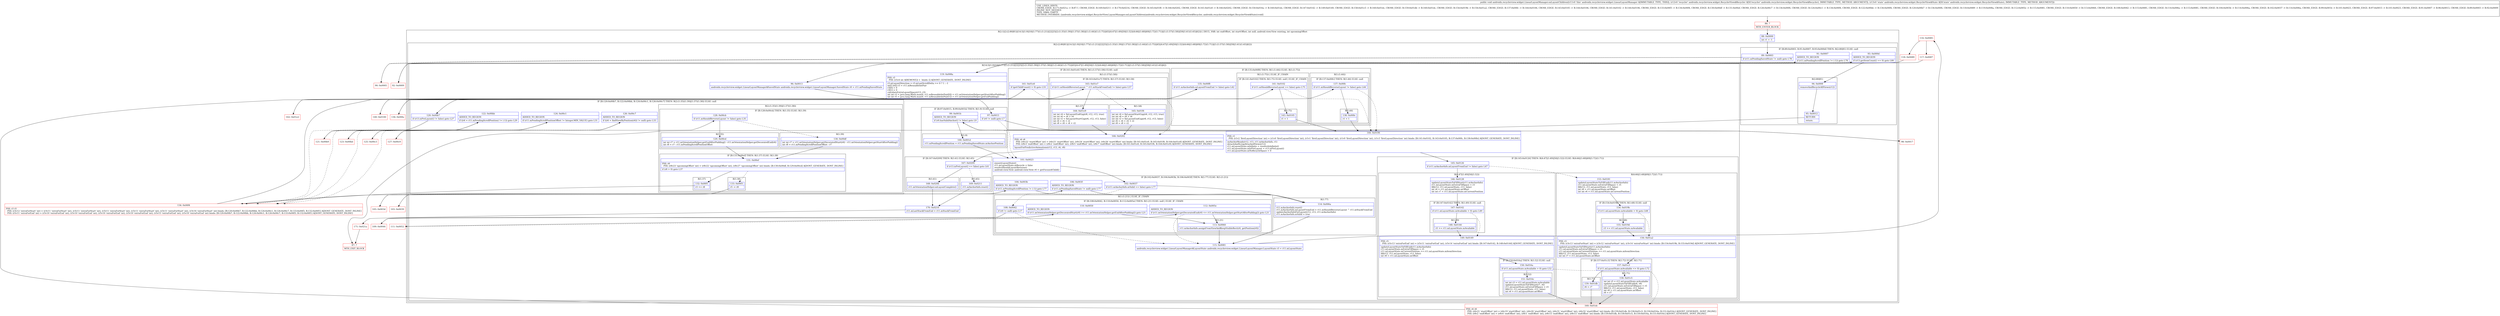 digraph "CFG forandroidx.recyclerview.widget.LinearLayoutManager.onLayoutChildren(Landroidx\/recyclerview\/widget\/RecyclerView$Recycler;Landroidx\/recyclerview\/widget\/RecyclerView$State;)V" {
subgraph cluster_Region_1024539770 {
label = "R(2:1|(2:(2:80|81)|(14:5|(1:9)|10|(1:77)(1:(1:21))|22|25|(2:(1:35)(1:39)|(1:37)(1:38))|(1:(1:44))(1:(1:75))|45|(4:47|(1:49)|50|(1:52))(4:66|(1:68)|69|(1:72)(1:71))|(1:(1:57)(1:58))|59|(1:61)(1:65)|62))) | DECL_VAR: int endOffset, int startOffset, int null, android.view.View existing, int upcomingOffset\l";
node [shape=record,color=blue];
Node_88 [shape=record,label="{88\:\ 0x0000|int r1 = \-1\l}"];
subgraph cluster_Region_1774307465 {
label = "R(2:(2:80|81)|(14:5|(1:9)|10|(1:77)(1:(1:21))|22|25|(2:(1:35)(1:39)|(1:37)(1:38))|(1:(1:44))(1:(1:75))|45|(4:47|(1:49)|50|(1:52))(4:66|(1:68)|69|(1:72)(1:71))|(1:(1:57)(1:58))|59|(1:61)(1:65)|62))";
node [shape=record,color=blue];
subgraph cluster_IfRegion_276696838 {
label = "IF [B:89:0x0003, B:91:0x0007, B:93:0x000d] THEN: R(2:80|81) ELSE: null";
node [shape=record,color=blue];
Node_89 [shape=record,label="{89\:\ 0x0003|if (r11.mPendingSavedState != null) goto L78\l}"];
Node_91 [shape=record,label="{91\:\ 0x0007|ADDED_TO_REGION\l|if (r11.mPendingScrollPosition != (\-1)) goto L78\l}"];
Node_93 [shape=record,label="{93\:\ 0x000d|ADDED_TO_REGION\l|if (r13.getItemCount() == 0) goto L80\l}"];
subgraph cluster_Region_324484435 {
label = "R(2:80|81)";
node [shape=record,color=blue];
Node_94 [shape=record,label="{94\:\ 0x000f|removeAndRecycleAllViews(r12)\l}"];
Node_95 [shape=record,label="{95\:\ 0x0012|RETURN\l|return\l}"];
}
}
subgraph cluster_Region_1996390846 {
label = "R(14:5|(1:9)|10|(1:77)(1:(1:21))|22|25|(2:(1:35)(1:39)|(1:37)(1:38))|(1:(1:44))(1:(1:75))|45|(4:47|(1:49)|50|(1:52))(4:66|(1:68)|69|(1:72)(1:71))|(1:(1:57)(1:58))|59|(1:61)(1:65)|62)";
node [shape=record,color=blue];
Node_96 [shape=record,label="{96\:\ 0x0013|androidx.recyclerview.widget.LinearLayoutManager$SavedState androidx.recyclerview.widget.LinearLayoutManager.SavedState r0 = r11.mPendingSavedState\l}"];
subgraph cluster_IfRegion_1110999543 {
label = "IF [B:97:0x0015, B:99:0x001b] THEN: R(1:9) ELSE: null";
node [shape=record,color=blue];
Node_97 [shape=record,label="{97\:\ 0x0015|if (r0 != null) goto L7\l}"];
Node_99 [shape=record,label="{99\:\ 0x001b|ADDED_TO_REGION\l|if (r0.hasValidAnchor() != false) goto L9\l}"];
subgraph cluster_Region_1171143763 {
label = "R(1:9)";
node [shape=record,color=blue];
Node_100 [shape=record,label="{100\:\ 0x001d|r11.mPendingScrollPosition = r11.mPendingSavedState.mAnchorPosition\l}"];
}
}
Node_101 [shape=record,label="{101\:\ 0x0023|ensureLayoutState()\lr11.mLayoutState.mRecycle = false\lresolveShouldLayoutReverse()\landroid.view.View android.view.View r0 = getFocusedChild()\l}"];
subgraph cluster_IfRegion_573321699 {
label = "IF [B:102:0x0037, B:104:0x003b, B:106:0x003f] THEN: R(1:77) ELSE: R(1:(1:21))";
node [shape=record,color=blue];
Node_102 [shape=record,label="{102\:\ 0x0037|if (r11.mAnchorInfo.mValid == false) goto L77\l}"];
Node_104 [shape=record,label="{104\:\ 0x003b|ADDED_TO_REGION\l|if (r11.mPendingScrollPosition != (\-1)) goto L77\l}"];
Node_106 [shape=record,label="{106\:\ 0x003f|ADDED_TO_REGION\l|if (r11.mPendingSavedState != null) goto L77\l}"];
subgraph cluster_Region_1120537759 {
label = "R(1:77)";
node [shape=record,color=blue];
Node_114 [shape=record,label="{114\:\ 0x006a|r11.mAnchorInfo.reset()\lr11.mAnchorInfo.mLayoutFromEnd = r11.mShouldReverseLayout ^ r11.mStackFromEnd\lupdateAnchorInfoForLayout(r12, r13, r11.mAnchorInfo)\lr11.mAnchorInfo.mValid = true\l}"];
}
subgraph cluster_Region_1759317040 {
label = "R(1:(1:21)) | ELSE_IF_CHAIN\l";
node [shape=record,color=blue];
subgraph cluster_IfRegion_1032581318 {
label = "IF [B:108:0x0042, B:110:0x0050, B:112:0x005e] THEN: R(1:21) ELSE: null | ELSE_IF_CHAIN\l";
node [shape=record,color=blue];
Node_108 [shape=record,label="{108\:\ 0x0042|if (r0 != null) goto L17\l}"];
Node_110 [shape=record,label="{110\:\ 0x0050|ADDED_TO_REGION\l|if (r11.mOrientationHelper.getDecoratedStart(r0) \>= r11.mOrientationHelper.getEndAfterPadding()) goto L21\l}"];
Node_112 [shape=record,label="{112\:\ 0x005e|ADDED_TO_REGION\l|if (r11.mOrientationHelper.getDecoratedEnd(r0) \<= r11.mOrientationHelper.getStartAfterPadding()) goto L21\l}"];
subgraph cluster_Region_1646146652 {
label = "R(1:21)";
node [shape=record,color=blue];
Node_113 [shape=record,label="{113\:\ 0x0060|r11.mAnchorInfo.assignFromViewAndKeepVisibleRect(r0, getPosition(r0))\l}"];
}
}
}
}
Node_115 [shape=record,label="{115\:\ 0x0081|androidx.recyclerview.widget.LinearLayoutManager$LayoutState androidx.recyclerview.widget.LinearLayoutManager.LayoutState r3 = r11.mLayoutState\l}"];
Node_119 [shape=record,label="{119\:\ 0x008a|PHI: r5 \l  PHI: (r5v4 int A[REMOVE]) =  binds: [] A[DONT_GENERATE, DONT_INLINE]\l|r3.mLayoutDirection = r3.mLastScrollDelta \>= 0 ? 1 : \-1\lint[] int[] r3 = r11.mReusableIntPair\lr3[0] = 0\lr3[1] = 0\lcalculateExtraLayoutSpace(r13, r3)\lint int r3 = java.lang.Math.max(0, r11.mReusableIntPair[0]) + r11.mOrientationHelper.getStartAfterPadding()\lint int r5 = java.lang.Math.max(0, r11.mReusableIntPair[1]) + r11.mOrientationHelper.getEndPadding()\l}"];
subgraph cluster_IfRegion_1556449756 {
label = "IF [B:120:0x00b7, B:122:0x00bb, B:124:0x00c1, B:126:0x00c7] THEN: R(2:(1:35)(1:39)|(1:37)(1:38)) ELSE: null";
node [shape=record,color=blue];
Node_120 [shape=record,label="{120\:\ 0x00b7|if (r13.isPreLayout() != false) goto L27\l}"];
Node_122 [shape=record,label="{122\:\ 0x00bb|ADDED_TO_REGION\l|if ((r6 = r11.mPendingScrollPosition) != (\-1)) goto L29\l}"];
Node_124 [shape=record,label="{124\:\ 0x00c1|ADDED_TO_REGION\l|if (r11.mPendingScrollPositionOffset != Integer.MIN_VALUE) goto L31\l}"];
Node_126 [shape=record,label="{126\:\ 0x00c7|ADDED_TO_REGION\l|if ((r6 = findViewByPosition(r6)) != null) goto L33\l}"];
subgraph cluster_Region_522520718 {
label = "R(2:(1:35)(1:39)|(1:37)(1:38))";
node [shape=record,color=blue];
subgraph cluster_IfRegion_219762945 {
label = "IF [B:128:0x00cb] THEN: R(1:35) ELSE: R(1:39)";
node [shape=record,color=blue];
Node_128 [shape=record,label="{128\:\ 0x00cb|if (r11.mShouldReverseLayout != false) goto L35\l}"];
subgraph cluster_Region_1794865783 {
label = "R(1:35)";
node [shape=record,color=blue];
Node_129 [shape=record,label="{129\:\ 0x00cd|int int r7 = r11.mOrientationHelper.getEndAfterPadding() \- r11.mOrientationHelper.getDecoratedEnd(r6)\lint r8 = r7 \- r11.mPendingScrollPositionOffset\l}"];
}
subgraph cluster_Region_1351129783 {
label = "R(1:39)";
node [shape=record,color=blue];
Node_130 [shape=record,label="{130\:\ 0x00df|int int r7 = r11.mOrientationHelper.getDecoratedStart(r6) \- r11.mOrientationHelper.getStartAfterPadding()\lint r8 = r11.mPendingScrollPositionOffset \- r7\l}"];
}
}
subgraph cluster_IfRegion_220557342 {
label = "IF [B:131:0x00ef] THEN: R(1:37) ELSE: R(1:38)";
node [shape=record,color=blue];
Node_131 [shape=record,label="{131\:\ 0x00ef|PHI: r8 \l  PHI: (r8v23 'upcomingOffset' int) = (r8v22 'upcomingOffset' int), (r8v27 'upcomingOffset' int) binds: [B:130:0x00df, B:129:0x00cd] A[DONT_GENERATE, DONT_INLINE]\l|if (r8 \> 0) goto L37\l}"];
subgraph cluster_Region_1725872131 {
label = "R(1:37)";
node [shape=record,color=blue];
Node_132 [shape=record,label="{132\:\ 0x00f1|r3 += r8\l}"];
}
subgraph cluster_Region_431439661 {
label = "R(1:38)";
node [shape=record,color=blue];
Node_133 [shape=record,label="{133\:\ 0x00f3|r5 \-= r8\l}"];
}
}
}
}
subgraph cluster_IfRegion_2111738639 {
label = "IF [B:135:0x00f8] THEN: R(1:(1:44)) ELSE: R(1:(1:75))";
node [shape=record,color=blue];
Node_135 [shape=record,label="{135\:\ 0x00f8|if (r11.mAnchorInfo.mLayoutFromEnd != false) goto L42\l}"];
subgraph cluster_Region_1250460994 {
label = "R(1:(1:44))";
node [shape=record,color=blue];
subgraph cluster_IfRegion_224281675 {
label = "IF [B:137:0x00fc] THEN: R(1:44) ELSE: null";
node [shape=record,color=blue];
Node_137 [shape=record,label="{137\:\ 0x00fc|if (r11.mShouldReverseLayout != false) goto L44\l}"];
subgraph cluster_Region_1132693810 {
label = "R(1:44)";
node [shape=record,color=blue];
Node_138 [shape=record,label="{138\:\ 0x00fe|r1 = 1\l}"];
}
}
}
subgraph cluster_Region_735928446 {
label = "R(1:(1:75)) | ELSE_IF_CHAIN\l";
node [shape=record,color=blue];
subgraph cluster_IfRegion_571656417 {
label = "IF [B:141:0x0102] THEN: R(1:75) ELSE: null | ELSE_IF_CHAIN\l";
node [shape=record,color=blue];
Node_141 [shape=record,label="{141\:\ 0x0102|if (r11.mShouldReverseLayout == false) goto L75\l}"];
subgraph cluster_Region_1847737811 {
label = "R(1:75)";
node [shape=record,color=blue];
Node_143 [shape=record,label="{143\:\ 0x0105|r1 = 1\l}"];
}
}
}
}
Node_144 [shape=record,label="{144\:\ 0x0106|PHI: r1 \l  PHI: (r1v2 'firstLayoutDirection' int) = (r1v0 'firstLayoutDirection' int), (r1v1 'firstLayoutDirection' int), (r1v0 'firstLayoutDirection' int), (r1v3 'firstLayoutDirection' int) binds: [B:141:0x0102, B:143:0x0105, B:137:0x00fc, B:138:0x00fe] A[DONT_GENERATE, DONT_INLINE]\l|onAnchorReady(r12, r13, r11.mAnchorInfo, r1)\ldetachAndScrapAttachedViews(r12)\lr11.mLayoutState.mInfinite = resolveIsInfinite()\lr11.mLayoutState.mIsPreLayout = r13.isPreLayout()\lr11.mLayoutState.mNoRecycleSpace = 0\l}"];
subgraph cluster_IfRegion_750709620 {
label = "IF [B:145:0x0126] THEN: R(4:47|(1:49)|50|(1:52)) ELSE: R(4:66|(1:68)|69|(1:72)(1:71))";
node [shape=record,color=blue];
Node_145 [shape=record,label="{145\:\ 0x0126|if (r11.mAnchorInfo.mLayoutFromEnd != false) goto L47\l}"];
subgraph cluster_Region_70347230 {
label = "R(4:47|(1:49)|50|(1:52))";
node [shape=record,color=blue];
Node_146 [shape=record,label="{146\:\ 0x0128|updateLayoutStateToFillStart(r11.mAnchorInfo)\lr11.mLayoutState.mExtraFillSpace = r3\lfill(r12, r11.mLayoutState, r13, false)\lint r6 = r11.mLayoutState.mOffset\lint int r7 = r11.mLayoutState.mCurrentPosition\l}"];
subgraph cluster_IfRegion_1396547252 {
label = "IF [B:147:0x0142] THEN: R(1:49) ELSE: null";
node [shape=record,color=blue];
Node_147 [shape=record,label="{147\:\ 0x0142|if (r11.mLayoutState.mAvailable \> 0) goto L49\l}"];
subgraph cluster_Region_179998937 {
label = "R(1:49)";
node [shape=record,color=blue];
Node_148 [shape=record,label="{148\:\ 0x0144|r5 += r11.mLayoutState.mAvailable\l}"];
}
}
Node_149 [shape=record,label="{149\:\ 0x0149|PHI: r5 \l  PHI: (r5v13 'extraForEnd' int) = (r5v11 'extraForEnd' int), (r5v14 'extraForEnd' int) binds: [B:147:0x0142, B:148:0x0144] A[DONT_GENERATE, DONT_INLINE]\l|updateLayoutStateToFillEnd(r11.mAnchorInfo)\lr11.mLayoutState.mExtraFillSpace = r5\lr11.mLayoutState.mCurrentPosition += r11.mLayoutState.mItemDirection\lfill(r12, r11.mLayoutState, r13, false)\lint r8 = r11.mLayoutState.mOffset\l}"];
subgraph cluster_IfRegion_321116733 {
label = "IF [B:150:0x016a] THEN: R(1:52) ELSE: null";
node [shape=record,color=blue];
Node_150 [shape=record,label="{150\:\ 0x016a|if (r11.mLayoutState.mAvailable \> 0) goto L52\l}"];
subgraph cluster_Region_654410083 {
label = "R(1:52)";
node [shape=record,color=blue];
Node_151 [shape=record,label="{151\:\ 0x016c|int int r3 = r11.mLayoutState.mAvailable\lupdateLayoutStateToFillStart(r7, r6)\lr11.mLayoutState.mExtraFillSpace = r3\lfill(r12, r11.mLayoutState, r13, false)\lint r6 = r11.mLayoutState.mOffset\l}"];
}
}
}
subgraph cluster_Region_396231120 {
label = "R(4:66|(1:68)|69|(1:72)(1:71))";
node [shape=record,color=blue];
Node_153 [shape=record,label="{153\:\ 0x0181|updateLayoutStateToFillEnd(r11.mAnchorInfo)\lr11.mLayoutState.mExtraFillSpace = r5\lfill(r12, r11.mLayoutState, r13, false)\lint r8 = r11.mLayoutState.mOffset\lint int r6 = r11.mLayoutState.mCurrentPosition\l}"];
subgraph cluster_IfRegion_658660728 {
label = "IF [B:154:0x019b] THEN: R(1:68) ELSE: null";
node [shape=record,color=blue];
Node_154 [shape=record,label="{154\:\ 0x019b|if (r11.mLayoutState.mAvailable \> 0) goto L68\l}"];
subgraph cluster_Region_1626319568 {
label = "R(1:68)";
node [shape=record,color=blue];
Node_155 [shape=record,label="{155\:\ 0x019d|r3 += r11.mLayoutState.mAvailable\l}"];
}
}
Node_156 [shape=record,label="{156\:\ 0x01a2|PHI: r3 \l  PHI: (r3v13 'extraForStart' int) = (r3v12 'extraForStart' int), (r3v14 'extraForStart' int) binds: [B:154:0x019b, B:155:0x019d] A[DONT_GENERATE, DONT_INLINE]\l|updateLayoutStateToFillStart(r11.mAnchorInfo)\lr11.mLayoutState.mExtraFillSpace = r3\lr11.mLayoutState.mCurrentPosition += r11.mLayoutState.mItemDirection\lfill(r12, r11.mLayoutState, r13, false)\lint int r7 = r11.mLayoutState.mOffset\l}"];
subgraph cluster_IfRegion_2096949167 {
label = "IF [B:157:0x01c3] THEN: R(1:72) ELSE: R(1:71)";
node [shape=record,color=blue];
Node_157 [shape=record,label="{157\:\ 0x01c3|if (r11.mLayoutState.mAvailable \<= 0) goto L72\l}"];
subgraph cluster_Region_255635442 {
label = "R(1:72)";
node [shape=record,color=blue];
Node_159 [shape=record,label="{159\:\ 0x01db|r6 = r7\l}"];
}
subgraph cluster_Region_373803612 {
label = "R(1:71)";
node [shape=record,color=blue];
Node_158 [shape=record,label="{158\:\ 0x01c5|int int r5 = r11.mLayoutState.mAvailable\lupdateLayoutStateToFillEnd(r6, r8)\lr11.mLayoutState.mExtraFillSpace = r5\lfill(r12, r11.mLayoutState, r13, false)\lint r8 = r11.mLayoutState.mOffset\lr6 = r7\l}"];
}
}
}
}
subgraph cluster_IfRegion_1133186746 {
label = "IF [B:161:0x01e0] THEN: R(1:(1:57)(1:58)) ELSE: null";
node [shape=record,color=blue];
Node_161 [shape=record,label="{161\:\ 0x01e0|if (getChildCount() \> 0) goto L55\l}"];
subgraph cluster_Region_1324664516 {
label = "R(1:(1:57)(1:58))";
node [shape=record,color=blue];
subgraph cluster_IfRegion_2078862335 {
label = "IF [B:163:0x01e7] THEN: R(1:57) ELSE: R(1:58)";
node [shape=record,color=blue];
Node_163 [shape=record,label="{163\:\ 0x01e7|if ((r11.mShouldReverseLayout ^ r11.mStackFromEnd) != false) goto L57\l}"];
subgraph cluster_Region_793944930 {
label = "R(1:57)";
node [shape=record,color=blue];
Node_164 [shape=record,label="{164\:\ 0x01e9|int int r4 = fixLayoutEndGap(r8, r12, r13, true)\lint int r6 = r6 + r4\lint int r2 = fixLayoutStartGap(r6, r12, r13, false)\lint r6 = r6 + r2\lint r8 = r8 + r4 + r2\l}"];
}
subgraph cluster_Region_1899026885 {
label = "R(1:58)";
node [shape=record,color=blue];
Node_165 [shape=record,label="{165\:\ 0x01f6|int int r4 = fixLayoutStartGap(r6, r12, r13, true)\lint int r8 = r8 + r4\lint int r2 = fixLayoutEndGap(r8, r12, r13, false)\lint r6 = r6 + r4 + r2\lint r8 = r8 + r2\l}"];
}
}
}
}
Node_166 [shape=record,label="{166\:\ 0x0202|PHI: r6 r8 \l  PHI: (r6v22 'startOffset' int) = (r6v21 'startOffset' int), (r6v24 'startOffset' int), (r6v26 'startOffset' int) binds: [B:161:0x01e0, B:165:0x01f6, B:164:0x01e9] A[DONT_GENERATE, DONT_INLINE]\l  PHI: (r8v3 'endOffset' int) = (r8v2 'endOffset' int), (r8v5 'endOffset' int), (r8v7 'endOffset' int) binds: [B:161:0x01e0, B:165:0x01f6, B:164:0x01e9] A[DONT_GENERATE, DONT_INLINE]\l|layoutForPredictiveAnimations(r12, r13, r6, r8)\l}"];
subgraph cluster_IfRegion_1613937330 {
label = "IF [B:167:0x0209] THEN: R(1:61) ELSE: R(1:65)";
node [shape=record,color=blue];
Node_167 [shape=record,label="{167\:\ 0x0209|if (r13.isPreLayout() == false) goto L61\l}"];
subgraph cluster_Region_2077726416 {
label = "R(1:61)";
node [shape=record,color=blue];
Node_168 [shape=record,label="{168\:\ 0x020b|r11.mOrientationHelper.onLayoutComplete()\l}"];
}
subgraph cluster_Region_327007624 {
label = "R(1:65)";
node [shape=record,color=blue];
Node_169 [shape=record,label="{169\:\ 0x0211|r11.mAnchorInfo.reset()\l}"];
}
}
Node_170 [shape=record,label="{170\:\ 0x0216|r11.mLastStackFromEnd = r11.mStackFromEnd\l}"];
}
}
}
Node_86 [shape=record,color=red,label="{86\:\ ?|MTH_ENTER_BLOCK\l}"];
Node_90 [shape=record,color=red,label="{90\:\ 0x0005}"];
Node_98 [shape=record,color=red,label="{98\:\ 0x0017}"];
Node_103 [shape=record,color=red,label="{103\:\ 0x0039}"];
Node_105 [shape=record,color=red,label="{105\:\ 0x003d}"];
Node_109 [shape=record,color=red,label="{109\:\ 0x0044}"];
Node_111 [shape=record,color=red,label="{111\:\ 0x0052}"];
Node_116 [shape=record,color=red,label="{116\:\ 0x0085}"];
Node_117 [shape=record,color=red,label="{117\:\ 0x0087}"];
Node_121 [shape=record,color=red,label="{121\:\ 0x00b9}"];
Node_123 [shape=record,color=red,label="{123\:\ 0x00bd}"];
Node_125 [shape=record,color=red,label="{125\:\ 0x00c3}"];
Node_127 [shape=record,color=red,label="{127\:\ 0x00c9}"];
Node_134 [shape=record,color=red,label="{134\:\ 0x00f4|PHI: r3 r5 \l  PHI: (r3v12 'extraForStart' int) = (r3v11 'extraForStart' int), (r3v11 'extraForStart' int), (r3v11 'extraForStart' int), (r3v11 'extraForStart' int), (r3v11 'extraForStart' int), (r3v16 'extraForStart' int) binds: [B:120:0x00b7, B:122:0x00bb, B:124:0x00c1, B:126:0x00c7, B:133:0x00f3, B:132:0x00f1] A[DONT_GENERATE, DONT_INLINE]\l  PHI: (r5v11 'extraForEnd' int) = (r5v10 'extraForEnd' int), (r5v10 'extraForEnd' int), (r5v10 'extraForEnd' int), (r5v10 'extraForEnd' int), (r5v15 'extraForEnd' int), (r5v10 'extraForEnd' int) binds: [B:120:0x00b7, B:122:0x00bb, B:124:0x00c1, B:126:0x00c7, B:133:0x00f3, B:132:0x00f1] A[DONT_GENERATE, DONT_INLINE]\l}"];
Node_136 [shape=record,color=red,label="{136\:\ 0x00fa}"];
Node_160 [shape=record,color=red,label="{160\:\ 0x01dc|PHI: r6 r8 \l  PHI: (r6v21 'startOffset' int) = (r6v19 'startOffset' int), (r6v20 'startOffset' int), (r6v31 'startOffset' int), (r6v32 'startOffset' int) binds: [B:159:0x01db, B:158:0x01c5, B:150:0x016a, B:151:0x016c] A[DONT_GENERATE, DONT_INLINE]\l  PHI: (r8v2 'endOffset' int) = (r8v0 'endOffset' int), (r8v1 'endOffset' int), (r8v15 'endOffset' int), (r8v15 'endOffset' int) binds: [B:159:0x01db, B:158:0x01c5, B:150:0x016a, B:151:0x016c] A[DONT_GENERATE, DONT_INLINE]\l}"];
Node_162 [shape=record,color=red,label="{162\:\ 0x01e2}"];
Node_171 [shape=record,color=red,label="{171\:\ 0x021a}"];
Node_87 [shape=record,color=red,label="{87\:\ ?|MTH_EXIT_BLOCK\l}"];
Node_140 [shape=record,color=red,label="{140\:\ 0x0100}"];
Node_118 [shape=record,color=red,label="{118\:\ 0x0089}"];
Node_92 [shape=record,color=red,label="{92\:\ 0x0009}"];
MethodNode[shape=record,label="{public void androidx.recyclerview.widget.LinearLayoutManager.onLayoutChildren((r11v0 'this' androidx.recyclerview.widget.LinearLayoutManager A[IMMUTABLE_TYPE, THIS]), (r12v0 'recycler' androidx.recyclerview.widget.RecyclerView$Recycler A[D('recycler' androidx.recyclerview.widget.RecyclerView$Recycler), IMMUTABLE_TYPE, METHOD_ARGUMENT]), (r13v0 'state' androidx.recyclerview.widget.RecyclerView$State A[D('state' androidx.recyclerview.widget.RecyclerView$State), IMMUTABLE_TYPE, METHOD_ARGUMENT]))  | USE_LINES_HINTS\lCROSS_EDGE: B:171:0x021a \-\> B:87:?, CROSS_EDGE: B:169:0x0211 \-\> B:170:0x0216, CROSS_EDGE: B:165:0x01f6 \-\> B:166:0x0202, CROSS_EDGE: B:161:0x01e0 \-\> B:166:0x0202, CROSS_EDGE: B:150:0x016a \-\> B:160:0x01dc, CROSS_EDGE: B:147:0x0142 \-\> B:149:0x0149, CROSS_EDGE: B:158:0x01c5 \-\> B:160:0x01dc, CROSS_EDGE: B:159:0x01db \-\> B:160:0x01dc, CROSS_EDGE: B:154:0x019b \-\> B:156:0x01a2, CROSS_EDGE: B:137:0x00fc \-\> B:144:0x0106, CROSS_EDGE: B:143:0x0105 \-\> B:144:0x0106, CROSS_EDGE: B:141:0x0102 \-\> B:144:0x0106, CROSS_EDGE: B:133:0x00f3 \-\> B:134:0x00f4, CROSS_EDGE: B:130:0x00df \-\> B:131:0x00ef, CROSS_EDGE: B:126:0x00c7 \-\> B:134:0x00f4, CROSS_EDGE: B:124:0x00c1 \-\> B:134:0x00f4, CROSS_EDGE: B:122:0x00bb \-\> B:134:0x00f4, CROSS_EDGE: B:120:0x00b7 \-\> B:134:0x00f4, CROSS_EDGE: B:118:0x0089 \-\> B:119:0x008a, CROSS_EDGE: B:112:0x005e \-\> B:115:0x0081, CROSS_EDGE: B:110:0x0050 \-\> B:113:0x0060, CROSS_EDGE: B:108:0x0042 \-\> B:115:0x0081, CROSS_EDGE: B:114:0x006a \-\> B:115:0x0081, CROSS_EDGE: B:104:0x003b \-\> B:114:0x006a, CROSS_EDGE: B:102:0x0037 \-\> B:114:0x006a, CROSS_EDGE: B:99:0x001b \-\> B:101:0x0023, CROSS_EDGE: B:97:0x0015 \-\> B:101:0x0023, CROSS_EDGE: B:91:0x0007 \-\> B:96:0x0013, CROSS_EDGE: B:89:0x0003 \-\> B:92:0x0009\lINLINE_NOT_NEEDED\lTYPE_VARS: EMPTY\lMETHOD_OVERRIDE: [androidx.recyclerview.widget.RecyclerView.LayoutManager.onLayoutChildren(androidx.recyclerview.widget.RecyclerView$Recycler, androidx.recyclerview.widget.RecyclerView$State):void]\l}"];
MethodNode -> Node_86;Node_88 -> Node_89;
Node_89 -> Node_90[style=dashed];
Node_89 -> Node_92;
Node_91 -> Node_92;
Node_91 -> Node_96[style=dashed];
Node_93 -> Node_94;
Node_93 -> Node_96[style=dashed];
Node_94 -> Node_95;
Node_95 -> Node_87;
Node_96 -> Node_97;
Node_97 -> Node_98;
Node_97 -> Node_101[style=dashed];
Node_99 -> Node_100;
Node_99 -> Node_101[style=dashed];
Node_100 -> Node_101;
Node_101 -> Node_102;
Node_102 -> Node_103[style=dashed];
Node_102 -> Node_114;
Node_104 -> Node_105[style=dashed];
Node_104 -> Node_114;
Node_106 -> Node_108[style=dashed];
Node_106 -> Node_114;
Node_114 -> Node_115;
Node_108 -> Node_109;
Node_108 -> Node_115[style=dashed];
Node_110 -> Node_111[style=dashed];
Node_110 -> Node_113;
Node_112 -> Node_113;
Node_112 -> Node_115[style=dashed];
Node_113 -> Node_115;
Node_115 -> Node_116;
Node_119 -> Node_120;
Node_120 -> Node_121;
Node_120 -> Node_134[style=dashed];
Node_122 -> Node_123;
Node_122 -> Node_134[style=dashed];
Node_124 -> Node_125;
Node_124 -> Node_134[style=dashed];
Node_126 -> Node_127;
Node_126 -> Node_134[style=dashed];
Node_128 -> Node_129;
Node_128 -> Node_130[style=dashed];
Node_129 -> Node_131;
Node_130 -> Node_131;
Node_131 -> Node_132;
Node_131 -> Node_133[style=dashed];
Node_132 -> Node_134;
Node_133 -> Node_134;
Node_135 -> Node_136;
Node_135 -> Node_140[style=dashed];
Node_137 -> Node_138;
Node_137 -> Node_144[style=dashed];
Node_138 -> Node_144;
Node_141 -> Node_143;
Node_141 -> Node_144[style=dashed];
Node_143 -> Node_144;
Node_144 -> Node_145;
Node_145 -> Node_146;
Node_145 -> Node_153[style=dashed];
Node_146 -> Node_147;
Node_147 -> Node_148;
Node_147 -> Node_149[style=dashed];
Node_148 -> Node_149;
Node_149 -> Node_150;
Node_150 -> Node_151;
Node_150 -> Node_160[style=dashed];
Node_151 -> Node_160;
Node_153 -> Node_154;
Node_154 -> Node_155;
Node_154 -> Node_156[style=dashed];
Node_155 -> Node_156;
Node_156 -> Node_157;
Node_157 -> Node_158[style=dashed];
Node_157 -> Node_159;
Node_159 -> Node_160;
Node_158 -> Node_160;
Node_161 -> Node_162;
Node_161 -> Node_166[style=dashed];
Node_163 -> Node_164;
Node_163 -> Node_165[style=dashed];
Node_164 -> Node_166;
Node_165 -> Node_166;
Node_166 -> Node_167;
Node_167 -> Node_168;
Node_167 -> Node_169[style=dashed];
Node_168 -> Node_170;
Node_169 -> Node_170;
Node_170 -> Node_171;
Node_86 -> Node_88;
Node_90 -> Node_91;
Node_98 -> Node_99;
Node_103 -> Node_104;
Node_105 -> Node_106;
Node_109 -> Node_110;
Node_111 -> Node_112;
Node_116 -> Node_117;
Node_116 -> Node_118;
Node_117 -> Node_119;
Node_121 -> Node_122;
Node_123 -> Node_124;
Node_125 -> Node_126;
Node_127 -> Node_128;
Node_134 -> Node_135;
Node_136 -> Node_137;
Node_160 -> Node_161;
Node_162 -> Node_163;
Node_171 -> Node_87;
Node_140 -> Node_141;
Node_118 -> Node_119;
Node_92 -> Node_93;
}

